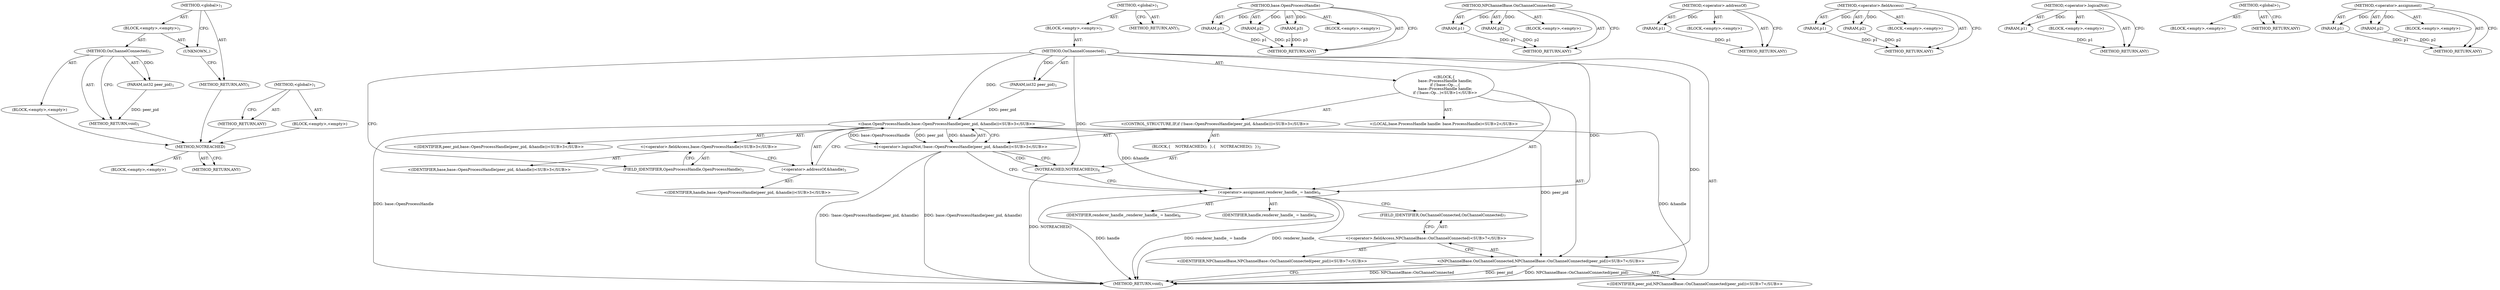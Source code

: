 digraph "&lt;global&gt;" {
vulnerable_69 [label=<(METHOD,NOTREACHED)>];
vulnerable_70 [label=<(BLOCK,&lt;empty&gt;,&lt;empty&gt;)>];
vulnerable_71 [label=<(METHOD_RETURN,ANY)>];
vulnerable_6 [label=<(METHOD,&lt;global&gt;)<SUB>1</SUB>>];
vulnerable_7 [label=<(BLOCK,&lt;empty&gt;,&lt;empty&gt;)<SUB>1</SUB>>];
vulnerable_8 [label=<(METHOD,OnChannelConnected)<SUB>1</SUB>>];
vulnerable_9 [label=<(PARAM,int32 peer_pid)<SUB>1</SUB>>];
vulnerable_10 [label="<(BLOCK,{
  base::ProcessHandle handle;
  if (!base::Op...,{
  base::ProcessHandle handle;
  if (!base::Op...)<SUB>1</SUB>>"];
vulnerable_11 [label="<(LOCAL,base.ProcessHandle handle: base.ProcessHandle)<SUB>2</SUB>>"];
vulnerable_12 [label="<(CONTROL_STRUCTURE,IF,if (!base::OpenProcessHandle(peer_pid, &amp;handle)))<SUB>3</SUB>>"];
vulnerable_13 [label="<(&lt;operator&gt;.logicalNot,!base::OpenProcessHandle(peer_pid, &amp;handle))<SUB>3</SUB>>"];
vulnerable_14 [label="<(base.OpenProcessHandle,base::OpenProcessHandle(peer_pid, &amp;handle))<SUB>3</SUB>>"];
vulnerable_15 [label="<(&lt;operator&gt;.fieldAccess,base::OpenProcessHandle)<SUB>3</SUB>>"];
vulnerable_16 [label="<(IDENTIFIER,base,base::OpenProcessHandle(peer_pid, &amp;handle))<SUB>3</SUB>>"];
vulnerable_17 [label=<(FIELD_IDENTIFIER,OpenProcessHandle,OpenProcessHandle)<SUB>3</SUB>>];
vulnerable_18 [label="<(IDENTIFIER,peer_pid,base::OpenProcessHandle(peer_pid, &amp;handle))<SUB>3</SUB>>"];
vulnerable_19 [label=<(&lt;operator&gt;.addressOf,&amp;handle)<SUB>3</SUB>>];
vulnerable_20 [label="<(IDENTIFIER,handle,base::OpenProcessHandle(peer_pid, &amp;handle))<SUB>3</SUB>>"];
vulnerable_21 [label=<(BLOCK,{
    NOTREACHED();
  },{
    NOTREACHED();
  })<SUB>3</SUB>>];
vulnerable_22 [label=<(NOTREACHED,NOTREACHED())<SUB>4</SUB>>];
vulnerable_23 [label=<(&lt;operator&gt;.assignment,renderer_handle_ = handle)<SUB>6</SUB>>];
vulnerable_24 [label=<(IDENTIFIER,renderer_handle_,renderer_handle_ = handle)<SUB>6</SUB>>];
vulnerable_25 [label=<(IDENTIFIER,handle,renderer_handle_ = handle)<SUB>6</SUB>>];
vulnerable_26 [label="<(NPChannelBase.OnChannelConnected,NPChannelBase::OnChannelConnected(peer_pid))<SUB>7</SUB>>"];
vulnerable_27 [label="<(&lt;operator&gt;.fieldAccess,NPChannelBase::OnChannelConnected)<SUB>7</SUB>>"];
vulnerable_28 [label="<(IDENTIFIER,NPChannelBase,NPChannelBase::OnChannelConnected(peer_pid))<SUB>7</SUB>>"];
vulnerable_29 [label=<(FIELD_IDENTIFIER,OnChannelConnected,OnChannelConnected)<SUB>7</SUB>>];
vulnerable_30 [label="<(IDENTIFIER,peer_pid,NPChannelBase::OnChannelConnected(peer_pid))<SUB>7</SUB>>"];
vulnerable_31 [label=<(METHOD_RETURN,void)<SUB>1</SUB>>];
vulnerable_33 [label=<(METHOD_RETURN,ANY)<SUB>1</SUB>>];
vulnerable_54 [label=<(METHOD,base.OpenProcessHandle)>];
vulnerable_55 [label=<(PARAM,p1)>];
vulnerable_56 [label=<(PARAM,p2)>];
vulnerable_57 [label=<(PARAM,p3)>];
vulnerable_58 [label=<(BLOCK,&lt;empty&gt;,&lt;empty&gt;)>];
vulnerable_59 [label=<(METHOD_RETURN,ANY)>];
vulnerable_77 [label=<(METHOD,NPChannelBase.OnChannelConnected)>];
vulnerable_78 [label=<(PARAM,p1)>];
vulnerable_79 [label=<(PARAM,p2)>];
vulnerable_80 [label=<(BLOCK,&lt;empty&gt;,&lt;empty&gt;)>];
vulnerable_81 [label=<(METHOD_RETURN,ANY)>];
vulnerable_65 [label=<(METHOD,&lt;operator&gt;.addressOf)>];
vulnerable_66 [label=<(PARAM,p1)>];
vulnerable_67 [label=<(BLOCK,&lt;empty&gt;,&lt;empty&gt;)>];
vulnerable_68 [label=<(METHOD_RETURN,ANY)>];
vulnerable_60 [label=<(METHOD,&lt;operator&gt;.fieldAccess)>];
vulnerable_61 [label=<(PARAM,p1)>];
vulnerable_62 [label=<(PARAM,p2)>];
vulnerable_63 [label=<(BLOCK,&lt;empty&gt;,&lt;empty&gt;)>];
vulnerable_64 [label=<(METHOD_RETURN,ANY)>];
vulnerable_50 [label=<(METHOD,&lt;operator&gt;.logicalNot)>];
vulnerable_51 [label=<(PARAM,p1)>];
vulnerable_52 [label=<(BLOCK,&lt;empty&gt;,&lt;empty&gt;)>];
vulnerable_53 [label=<(METHOD_RETURN,ANY)>];
vulnerable_44 [label=<(METHOD,&lt;global&gt;)<SUB>1</SUB>>];
vulnerable_45 [label=<(BLOCK,&lt;empty&gt;,&lt;empty&gt;)>];
vulnerable_46 [label=<(METHOD_RETURN,ANY)>];
vulnerable_72 [label=<(METHOD,&lt;operator&gt;.assignment)>];
vulnerable_73 [label=<(PARAM,p1)>];
vulnerable_74 [label=<(PARAM,p2)>];
vulnerable_75 [label=<(BLOCK,&lt;empty&gt;,&lt;empty&gt;)>];
vulnerable_76 [label=<(METHOD_RETURN,ANY)>];
fixed_6 [label=<(METHOD,&lt;global&gt;)<SUB>1</SUB>>];
fixed_7 [label=<(BLOCK,&lt;empty&gt;,&lt;empty&gt;)<SUB>1</SUB>>];
fixed_8 [label=<(METHOD,OnChannelConnected)<SUB>1</SUB>>];
fixed_9 [label=<(PARAM,int32 peer_pid)<SUB>1</SUB>>];
fixed_10 [label=<(BLOCK,&lt;empty&gt;,&lt;empty&gt;)>];
fixed_11 [label=<(METHOD_RETURN,void)<SUB>1</SUB>>];
fixed_13 [label=<(UNKNOWN,,)>];
fixed_14 [label=<(METHOD_RETURN,ANY)<SUB>1</SUB>>];
fixed_23 [label=<(METHOD,&lt;global&gt;)<SUB>1</SUB>>];
fixed_24 [label=<(BLOCK,&lt;empty&gt;,&lt;empty&gt;)>];
fixed_25 [label=<(METHOD_RETURN,ANY)>];
vulnerable_69 -> vulnerable_70  [key=0, label="AST: "];
vulnerable_69 -> vulnerable_71  [key=0, label="AST: "];
vulnerable_69 -> vulnerable_71  [key=1, label="CFG: "];
vulnerable_6 -> vulnerable_7  [key=0, label="AST: "];
vulnerable_6 -> vulnerable_33  [key=0, label="AST: "];
vulnerable_6 -> vulnerable_33  [key=1, label="CFG: "];
vulnerable_7 -> vulnerable_8  [key=0, label="AST: "];
vulnerable_8 -> vulnerable_9  [key=0, label="AST: "];
vulnerable_8 -> vulnerable_9  [key=1, label="DDG: "];
vulnerable_8 -> vulnerable_10  [key=0, label="AST: "];
vulnerable_8 -> vulnerable_31  [key=0, label="AST: "];
vulnerable_8 -> vulnerable_17  [key=0, label="CFG: "];
vulnerable_8 -> vulnerable_23  [key=0, label="DDG: "];
vulnerable_8 -> vulnerable_26  [key=0, label="DDG: "];
vulnerable_8 -> vulnerable_22  [key=0, label="DDG: "];
vulnerable_8 -> vulnerable_14  [key=0, label="DDG: "];
vulnerable_9 -> vulnerable_14  [key=0, label="DDG: peer_pid"];
vulnerable_10 -> vulnerable_11  [key=0, label="AST: "];
vulnerable_10 -> vulnerable_12  [key=0, label="AST: "];
vulnerable_10 -> vulnerable_23  [key=0, label="AST: "];
vulnerable_10 -> vulnerable_26  [key=0, label="AST: "];
vulnerable_12 -> vulnerable_13  [key=0, label="AST: "];
vulnerable_12 -> vulnerable_21  [key=0, label="AST: "];
vulnerable_13 -> vulnerable_14  [key=0, label="AST: "];
vulnerable_13 -> vulnerable_22  [key=0, label="CFG: "];
vulnerable_13 -> vulnerable_22  [key=1, label="CDG: "];
vulnerable_13 -> vulnerable_23  [key=0, label="CFG: "];
vulnerable_13 -> vulnerable_31  [key=0, label="DDG: base::OpenProcessHandle(peer_pid, &amp;handle)"];
vulnerable_13 -> vulnerable_31  [key=1, label="DDG: !base::OpenProcessHandle(peer_pid, &amp;handle)"];
vulnerable_14 -> vulnerable_15  [key=0, label="AST: "];
vulnerable_14 -> vulnerable_18  [key=0, label="AST: "];
vulnerable_14 -> vulnerable_19  [key=0, label="AST: "];
vulnerable_14 -> vulnerable_13  [key=0, label="CFG: "];
vulnerable_14 -> vulnerable_13  [key=1, label="DDG: base::OpenProcessHandle"];
vulnerable_14 -> vulnerable_13  [key=2, label="DDG: peer_pid"];
vulnerable_14 -> vulnerable_13  [key=3, label="DDG: &amp;handle"];
vulnerable_14 -> vulnerable_31  [key=0, label="DDG: base::OpenProcessHandle"];
vulnerable_14 -> vulnerable_31  [key=1, label="DDG: &amp;handle"];
vulnerable_14 -> vulnerable_23  [key=0, label="DDG: &amp;handle"];
vulnerable_14 -> vulnerable_26  [key=0, label="DDG: peer_pid"];
vulnerable_15 -> vulnerable_16  [key=0, label="AST: "];
vulnerable_15 -> vulnerable_17  [key=0, label="AST: "];
vulnerable_15 -> vulnerable_19  [key=0, label="CFG: "];
vulnerable_17 -> vulnerable_15  [key=0, label="CFG: "];
vulnerable_19 -> vulnerable_20  [key=0, label="AST: "];
vulnerable_19 -> vulnerable_14  [key=0, label="CFG: "];
vulnerable_21 -> vulnerable_22  [key=0, label="AST: "];
vulnerable_22 -> vulnerable_23  [key=0, label="CFG: "];
vulnerable_22 -> vulnerable_31  [key=0, label="DDG: NOTREACHED()"];
vulnerable_23 -> vulnerable_24  [key=0, label="AST: "];
vulnerable_23 -> vulnerable_25  [key=0, label="AST: "];
vulnerable_23 -> vulnerable_29  [key=0, label="CFG: "];
vulnerable_23 -> vulnerable_31  [key=0, label="DDG: handle"];
vulnerable_23 -> vulnerable_31  [key=1, label="DDG: renderer_handle_ = handle"];
vulnerable_23 -> vulnerable_31  [key=2, label="DDG: renderer_handle_"];
vulnerable_26 -> vulnerable_27  [key=0, label="AST: "];
vulnerable_26 -> vulnerable_30  [key=0, label="AST: "];
vulnerable_26 -> vulnerable_31  [key=0, label="CFG: "];
vulnerable_26 -> vulnerable_31  [key=1, label="DDG: NPChannelBase::OnChannelConnected"];
vulnerable_26 -> vulnerable_31  [key=2, label="DDG: peer_pid"];
vulnerable_26 -> vulnerable_31  [key=3, label="DDG: NPChannelBase::OnChannelConnected(peer_pid)"];
vulnerable_27 -> vulnerable_28  [key=0, label="AST: "];
vulnerable_27 -> vulnerable_29  [key=0, label="AST: "];
vulnerable_27 -> vulnerable_26  [key=0, label="CFG: "];
vulnerable_29 -> vulnerable_27  [key=0, label="CFG: "];
vulnerable_54 -> vulnerable_55  [key=0, label="AST: "];
vulnerable_54 -> vulnerable_55  [key=1, label="DDG: "];
vulnerable_54 -> vulnerable_58  [key=0, label="AST: "];
vulnerable_54 -> vulnerable_56  [key=0, label="AST: "];
vulnerable_54 -> vulnerable_56  [key=1, label="DDG: "];
vulnerable_54 -> vulnerable_59  [key=0, label="AST: "];
vulnerable_54 -> vulnerable_59  [key=1, label="CFG: "];
vulnerable_54 -> vulnerable_57  [key=0, label="AST: "];
vulnerable_54 -> vulnerable_57  [key=1, label="DDG: "];
vulnerable_55 -> vulnerable_59  [key=0, label="DDG: p1"];
vulnerable_56 -> vulnerable_59  [key=0, label="DDG: p2"];
vulnerable_57 -> vulnerable_59  [key=0, label="DDG: p3"];
vulnerable_77 -> vulnerable_78  [key=0, label="AST: "];
vulnerable_77 -> vulnerable_78  [key=1, label="DDG: "];
vulnerable_77 -> vulnerable_80  [key=0, label="AST: "];
vulnerable_77 -> vulnerable_79  [key=0, label="AST: "];
vulnerable_77 -> vulnerable_79  [key=1, label="DDG: "];
vulnerable_77 -> vulnerable_81  [key=0, label="AST: "];
vulnerable_77 -> vulnerable_81  [key=1, label="CFG: "];
vulnerable_78 -> vulnerable_81  [key=0, label="DDG: p1"];
vulnerable_79 -> vulnerable_81  [key=0, label="DDG: p2"];
vulnerable_65 -> vulnerable_66  [key=0, label="AST: "];
vulnerable_65 -> vulnerable_66  [key=1, label="DDG: "];
vulnerable_65 -> vulnerable_67  [key=0, label="AST: "];
vulnerable_65 -> vulnerable_68  [key=0, label="AST: "];
vulnerable_65 -> vulnerable_68  [key=1, label="CFG: "];
vulnerable_66 -> vulnerable_68  [key=0, label="DDG: p1"];
vulnerable_60 -> vulnerable_61  [key=0, label="AST: "];
vulnerable_60 -> vulnerable_61  [key=1, label="DDG: "];
vulnerable_60 -> vulnerable_63  [key=0, label="AST: "];
vulnerable_60 -> vulnerable_62  [key=0, label="AST: "];
vulnerable_60 -> vulnerable_62  [key=1, label="DDG: "];
vulnerable_60 -> vulnerable_64  [key=0, label="AST: "];
vulnerable_60 -> vulnerable_64  [key=1, label="CFG: "];
vulnerable_61 -> vulnerable_64  [key=0, label="DDG: p1"];
vulnerable_62 -> vulnerable_64  [key=0, label="DDG: p2"];
vulnerable_50 -> vulnerable_51  [key=0, label="AST: "];
vulnerable_50 -> vulnerable_51  [key=1, label="DDG: "];
vulnerable_50 -> vulnerable_52  [key=0, label="AST: "];
vulnerable_50 -> vulnerable_53  [key=0, label="AST: "];
vulnerable_50 -> vulnerable_53  [key=1, label="CFG: "];
vulnerable_51 -> vulnerable_53  [key=0, label="DDG: p1"];
vulnerable_44 -> vulnerable_45  [key=0, label="AST: "];
vulnerable_44 -> vulnerable_46  [key=0, label="AST: "];
vulnerable_44 -> vulnerable_46  [key=1, label="CFG: "];
vulnerable_72 -> vulnerable_73  [key=0, label="AST: "];
vulnerable_72 -> vulnerable_73  [key=1, label="DDG: "];
vulnerable_72 -> vulnerable_75  [key=0, label="AST: "];
vulnerable_72 -> vulnerable_74  [key=0, label="AST: "];
vulnerable_72 -> vulnerable_74  [key=1, label="DDG: "];
vulnerable_72 -> vulnerable_76  [key=0, label="AST: "];
vulnerable_72 -> vulnerable_76  [key=1, label="CFG: "];
vulnerable_73 -> vulnerable_76  [key=0, label="DDG: p1"];
vulnerable_74 -> vulnerable_76  [key=0, label="DDG: p2"];
fixed_6 -> fixed_7  [key=0, label="AST: "];
fixed_6 -> fixed_14  [key=0, label="AST: "];
fixed_6 -> fixed_13  [key=0, label="CFG: "];
fixed_7 -> fixed_8  [key=0, label="AST: "];
fixed_7 -> fixed_13  [key=0, label="AST: "];
fixed_8 -> fixed_9  [key=0, label="AST: "];
fixed_8 -> fixed_9  [key=1, label="DDG: "];
fixed_8 -> fixed_10  [key=0, label="AST: "];
fixed_8 -> fixed_11  [key=0, label="AST: "];
fixed_8 -> fixed_11  [key=1, label="CFG: "];
fixed_9 -> fixed_11  [key=0, label="DDG: peer_pid"];
fixed_10 -> vulnerable_69  [key=0];
fixed_11 -> vulnerable_69  [key=0];
fixed_13 -> fixed_14  [key=0, label="CFG: "];
fixed_14 -> vulnerable_69  [key=0];
fixed_23 -> fixed_24  [key=0, label="AST: "];
fixed_23 -> fixed_25  [key=0, label="AST: "];
fixed_23 -> fixed_25  [key=1, label="CFG: "];
fixed_24 -> vulnerable_69  [key=0];
fixed_25 -> vulnerable_69  [key=0];
}
